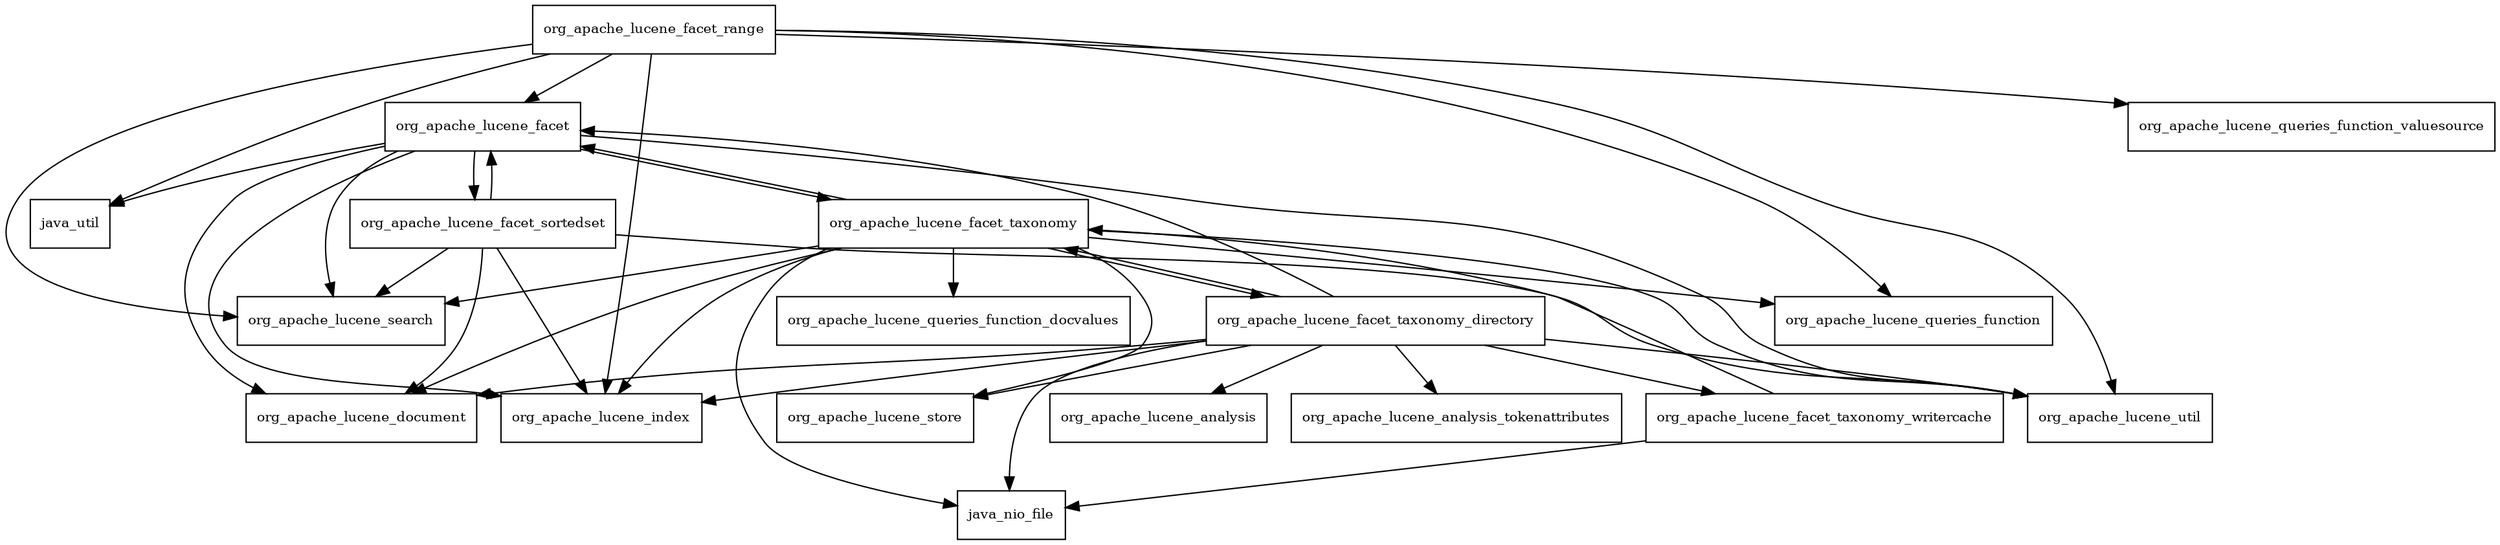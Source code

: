 digraph lucene_facet_5_5_5_package_dependencies {
  node [shape = box, fontsize=10.0];
  org_apache_lucene_facet -> java_util;
  org_apache_lucene_facet -> org_apache_lucene_document;
  org_apache_lucene_facet -> org_apache_lucene_facet_sortedset;
  org_apache_lucene_facet -> org_apache_lucene_facet_taxonomy;
  org_apache_lucene_facet -> org_apache_lucene_index;
  org_apache_lucene_facet -> org_apache_lucene_search;
  org_apache_lucene_facet -> org_apache_lucene_util;
  org_apache_lucene_facet_range -> java_util;
  org_apache_lucene_facet_range -> org_apache_lucene_facet;
  org_apache_lucene_facet_range -> org_apache_lucene_index;
  org_apache_lucene_facet_range -> org_apache_lucene_queries_function;
  org_apache_lucene_facet_range -> org_apache_lucene_queries_function_valuesource;
  org_apache_lucene_facet_range -> org_apache_lucene_search;
  org_apache_lucene_facet_range -> org_apache_lucene_util;
  org_apache_lucene_facet_sortedset -> org_apache_lucene_document;
  org_apache_lucene_facet_sortedset -> org_apache_lucene_facet;
  org_apache_lucene_facet_sortedset -> org_apache_lucene_index;
  org_apache_lucene_facet_sortedset -> org_apache_lucene_search;
  org_apache_lucene_facet_sortedset -> org_apache_lucene_util;
  org_apache_lucene_facet_taxonomy -> java_nio_file;
  org_apache_lucene_facet_taxonomy -> org_apache_lucene_document;
  org_apache_lucene_facet_taxonomy -> org_apache_lucene_facet;
  org_apache_lucene_facet_taxonomy -> org_apache_lucene_facet_taxonomy_directory;
  org_apache_lucene_facet_taxonomy -> org_apache_lucene_index;
  org_apache_lucene_facet_taxonomy -> org_apache_lucene_queries_function;
  org_apache_lucene_facet_taxonomy -> org_apache_lucene_queries_function_docvalues;
  org_apache_lucene_facet_taxonomy -> org_apache_lucene_search;
  org_apache_lucene_facet_taxonomy -> org_apache_lucene_store;
  org_apache_lucene_facet_taxonomy -> org_apache_lucene_util;
  org_apache_lucene_facet_taxonomy_directory -> java_nio_file;
  org_apache_lucene_facet_taxonomy_directory -> org_apache_lucene_analysis;
  org_apache_lucene_facet_taxonomy_directory -> org_apache_lucene_analysis_tokenattributes;
  org_apache_lucene_facet_taxonomy_directory -> org_apache_lucene_document;
  org_apache_lucene_facet_taxonomy_directory -> org_apache_lucene_facet;
  org_apache_lucene_facet_taxonomy_directory -> org_apache_lucene_facet_taxonomy;
  org_apache_lucene_facet_taxonomy_directory -> org_apache_lucene_facet_taxonomy_writercache;
  org_apache_lucene_facet_taxonomy_directory -> org_apache_lucene_index;
  org_apache_lucene_facet_taxonomy_directory -> org_apache_lucene_store;
  org_apache_lucene_facet_taxonomy_directory -> org_apache_lucene_util;
  org_apache_lucene_facet_taxonomy_writercache -> java_nio_file;
  org_apache_lucene_facet_taxonomy_writercache -> org_apache_lucene_facet_taxonomy;
}

